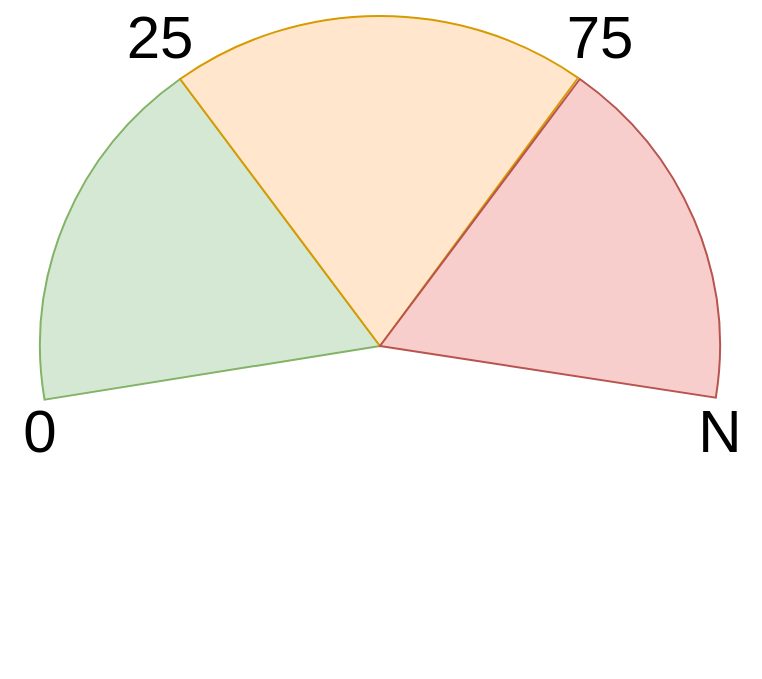 <mxfile version="10.8.0" type="device"><diagram id="FbK8ZS2-NTpeXZP-e08Z" name="Page-1"><mxGraphModel dx="1078" dy="832" grid="1" gridSize="10" guides="1" tooltips="1" connect="1" arrows="1" fold="1" page="1" pageScale="1" pageWidth="1169" pageHeight="827" math="0" shadow="0"><root><mxCell id="0"/><mxCell id="1" parent="0"/><mxCell id="xNb8tdowpSHfonZPN2v0-6" value="" style="verticalLabelPosition=bottom;verticalAlign=top;html=1;shape=mxgraph.basic.pie;startAngle=0.724;endAngle=0.9;fillColor=#d5e8d4;strokeColor=#82b366;" parent="1" vertex="1"><mxGeometry x="310" y="210" width="340" height="330" as="geometry"/></mxCell><mxCell id="xNb8tdowpSHfonZPN2v0-7" value="" style="verticalLabelPosition=bottom;verticalAlign=top;html=1;shape=mxgraph.basic.pie;startAngle=0.9;endAngle=0.099;fillColor=#ffe6cc;strokeColor=#d79b00;" parent="1" vertex="1"><mxGeometry x="310" y="210" width="340" height="330" as="geometry"/></mxCell><mxCell id="xNb8tdowpSHfonZPN2v0-8" value="" style="verticalLabelPosition=bottom;verticalAlign=top;html=1;shape=mxgraph.basic.pie;startAngle=0.1;endAngle=0.275;fillColor=#f8cecc;strokeColor=#b85450;" parent="1" vertex="1"><mxGeometry x="310" y="210" width="340" height="330" as="geometry"/></mxCell><mxCell id="xNb8tdowpSHfonZPN2v0-9" value="0" style="text;html=1;strokeColor=none;fillColor=none;align=center;verticalAlign=middle;whiteSpace=wrap;rounded=0;fontSize=30;" parent="1" vertex="1"><mxGeometry x="290" y="407" width="40" height="20" as="geometry"/></mxCell><mxCell id="xNb8tdowpSHfonZPN2v0-10" value="25" style="text;html=1;strokeColor=none;fillColor=none;align=center;verticalAlign=middle;whiteSpace=wrap;rounded=0;fontSize=30;" parent="1" vertex="1"><mxGeometry x="350" y="210" width="40" height="20" as="geometry"/></mxCell><mxCell id="xNb8tdowpSHfonZPN2v0-11" value="75" style="text;html=1;strokeColor=none;fillColor=none;align=center;verticalAlign=middle;whiteSpace=wrap;rounded=0;fontSize=30;" parent="1" vertex="1"><mxGeometry x="570" y="210" width="40" height="20" as="geometry"/></mxCell><mxCell id="xNb8tdowpSHfonZPN2v0-12" value="N" style="text;html=1;strokeColor=none;fillColor=none;align=center;verticalAlign=middle;whiteSpace=wrap;rounded=0;fontSize=30;" parent="1" vertex="1"><mxGeometry x="630" y="407" width="40" height="20" as="geometry"/></mxCell></root></mxGraphModel></diagram></mxfile>